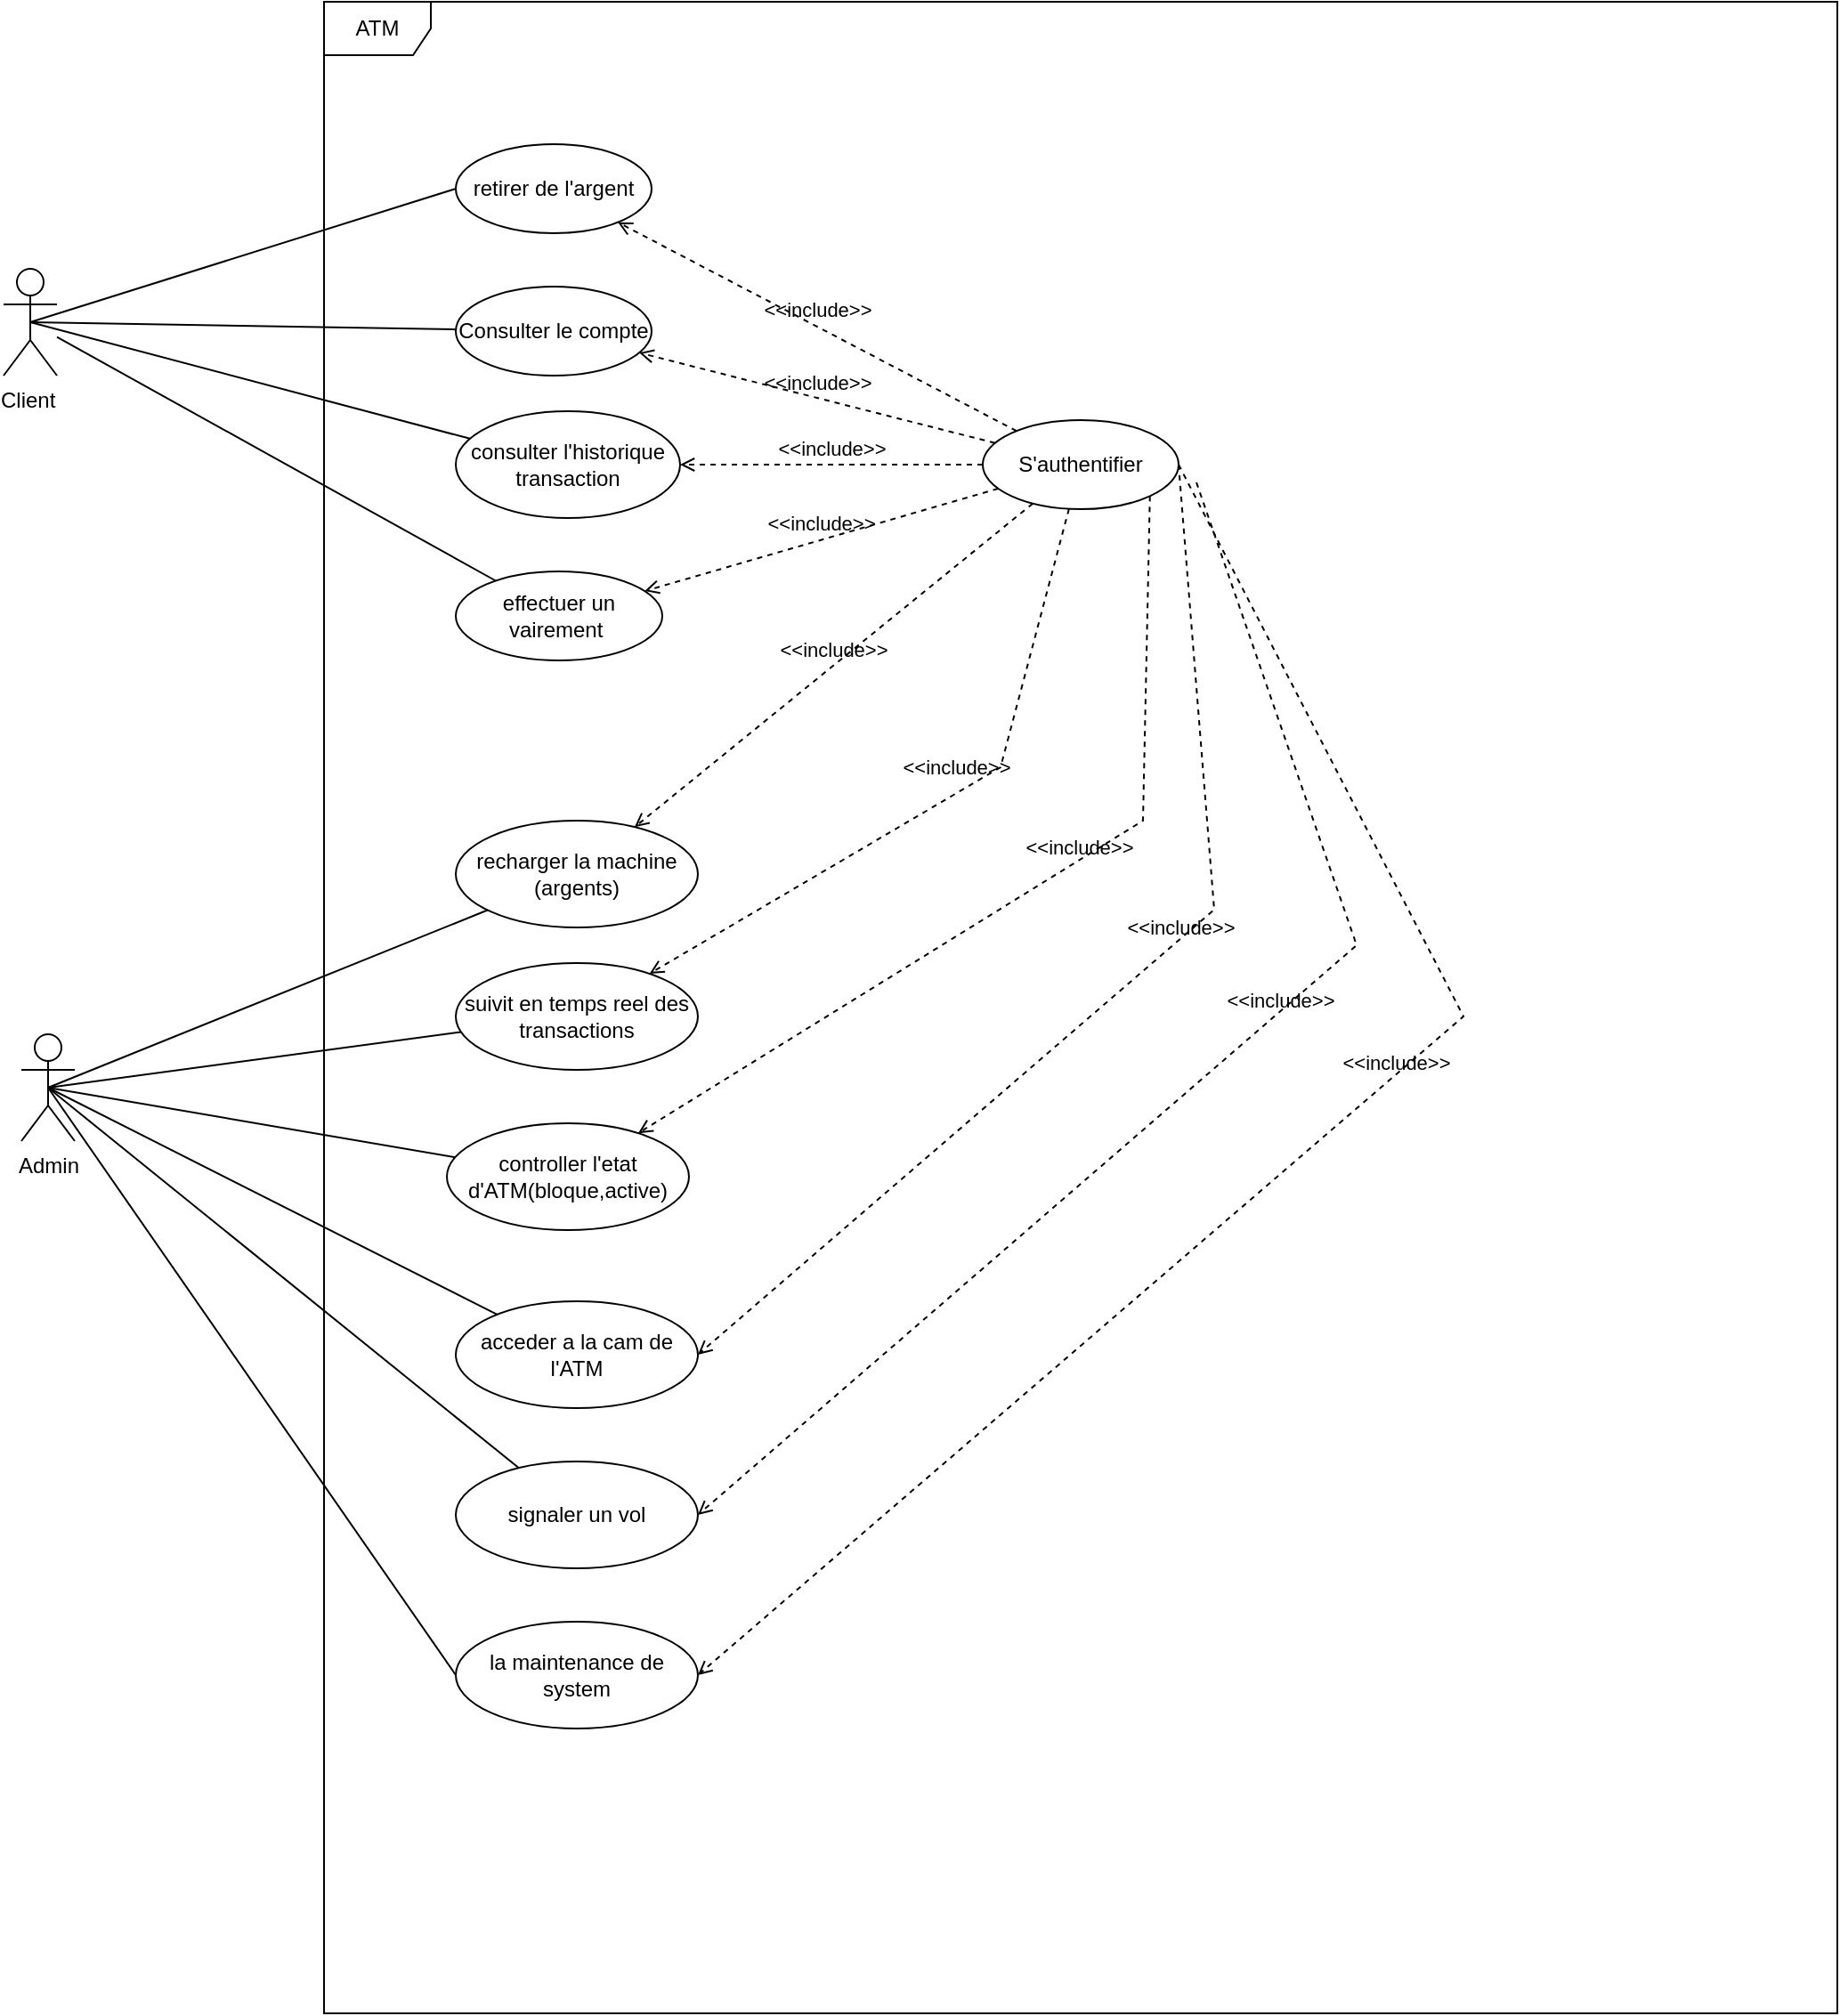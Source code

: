 <mxfile version="17.1.3" type="device"><diagram id="DglIn9R2ljJSFM2Ae6BL" name="Page-1"><mxGraphModel dx="1108" dy="450" grid="1" gridSize="10" guides="1" tooltips="1" connect="1" arrows="1" fold="1" page="1" pageScale="1" pageWidth="827" pageHeight="1169" math="0" shadow="0"><root><mxCell id="0"/><mxCell id="1" parent="0"/><mxCell id="B3tE0GvyI2mzriwC2eep-1" value="ATM" style="shape=umlFrame;whiteSpace=wrap;html=1;" vertex="1" parent="1"><mxGeometry x="230" y="20" width="850" height="1130" as="geometry"/></mxCell><mxCell id="B3tE0GvyI2mzriwC2eep-2" value="Client&amp;nbsp;" style="shape=umlActor;verticalLabelPosition=bottom;verticalAlign=top;html=1;outlineConnect=0;" vertex="1" parent="1"><mxGeometry x="50" y="170" width="30" height="60" as="geometry"/></mxCell><mxCell id="B3tE0GvyI2mzriwC2eep-5" value="Consulter le compte" style="ellipse;whiteSpace=wrap;html=1;" vertex="1" parent="1"><mxGeometry x="304" y="180" width="110" height="50" as="geometry"/></mxCell><mxCell id="B3tE0GvyI2mzriwC2eep-6" value="retirer de l'argent" style="ellipse;whiteSpace=wrap;html=1;" vertex="1" parent="1"><mxGeometry x="304" y="100" width="110" height="50" as="geometry"/></mxCell><mxCell id="B3tE0GvyI2mzriwC2eep-7" value="consulter l'historique transaction" style="ellipse;whiteSpace=wrap;html=1;" vertex="1" parent="1"><mxGeometry x="304" y="250" width="126" height="60" as="geometry"/></mxCell><mxCell id="B3tE0GvyI2mzriwC2eep-8" value="effectuer un vairement&amp;nbsp;" style="ellipse;whiteSpace=wrap;html=1;" vertex="1" parent="1"><mxGeometry x="304" y="340" width="116" height="50" as="geometry"/></mxCell><mxCell id="B3tE0GvyI2mzriwC2eep-9" value="S'authentifier" style="ellipse;whiteSpace=wrap;html=1;" vertex="1" parent="1"><mxGeometry x="600" y="255" width="110" height="50" as="geometry"/></mxCell><mxCell id="B3tE0GvyI2mzriwC2eep-15" value="&amp;lt;&amp;lt;include&amp;gt;&amp;gt;" style="html=1;verticalAlign=bottom;labelBackgroundColor=none;endArrow=open;endFill=0;dashed=1;rounded=0;" edge="1" parent="1" source="B3tE0GvyI2mzriwC2eep-9" target="B3tE0GvyI2mzriwC2eep-6"><mxGeometry width="160" relative="1" as="geometry"><mxPoint x="590" y="120" as="sourcePoint"/><mxPoint x="750" y="120" as="targetPoint"/></mxGeometry></mxCell><mxCell id="B3tE0GvyI2mzriwC2eep-16" value="&amp;lt;&amp;lt;include&amp;gt;&amp;gt;" style="html=1;verticalAlign=bottom;labelBackgroundColor=none;endArrow=open;endFill=0;dashed=1;rounded=0;" edge="1" parent="1" source="B3tE0GvyI2mzriwC2eep-9" target="B3tE0GvyI2mzriwC2eep-5"><mxGeometry width="160" relative="1" as="geometry"><mxPoint x="629.003" y="271.098" as="sourcePoint"/><mxPoint x="405.054" y="153.879" as="targetPoint"/></mxGeometry></mxCell><mxCell id="B3tE0GvyI2mzriwC2eep-17" value="&amp;lt;&amp;lt;include&amp;gt;&amp;gt;" style="html=1;verticalAlign=bottom;labelBackgroundColor=none;endArrow=open;endFill=0;dashed=1;rounded=0;" edge="1" parent="1" source="B3tE0GvyI2mzriwC2eep-9" target="B3tE0GvyI2mzriwC2eep-7"><mxGeometry width="160" relative="1" as="geometry"><mxPoint x="613.813" y="330.745" as="sourcePoint"/><mxPoint x="414.0" y="280.002" as="targetPoint"/></mxGeometry></mxCell><mxCell id="B3tE0GvyI2mzriwC2eep-18" value="&amp;lt;&amp;lt;include&amp;gt;&amp;gt;" style="html=1;verticalAlign=bottom;labelBackgroundColor=none;endArrow=open;endFill=0;dashed=1;rounded=0;" edge="1" parent="1" source="B3tE0GvyI2mzriwC2eep-9" target="B3tE0GvyI2mzriwC2eep-8"><mxGeometry width="160" relative="1" as="geometry"><mxPoint x="640" y="364.5" as="sourcePoint"/><mxPoint x="470" y="364.5" as="targetPoint"/></mxGeometry></mxCell><mxCell id="B3tE0GvyI2mzriwC2eep-19" value="" style="endArrow=none;html=1;rounded=0;exitX=0.5;exitY=0.5;exitDx=0;exitDy=0;exitPerimeter=0;entryX=0;entryY=0.5;entryDx=0;entryDy=0;" edge="1" parent="1" source="B3tE0GvyI2mzriwC2eep-2" target="B3tE0GvyI2mzriwC2eep-6"><mxGeometry width="50" height="50" relative="1" as="geometry"><mxPoint x="140" y="260" as="sourcePoint"/><mxPoint x="190" y="210" as="targetPoint"/></mxGeometry></mxCell><mxCell id="B3tE0GvyI2mzriwC2eep-20" value="" style="endArrow=none;html=1;rounded=0;exitX=0.5;exitY=0.5;exitDx=0;exitDy=0;exitPerimeter=0;" edge="1" parent="1" source="B3tE0GvyI2mzriwC2eep-2" target="B3tE0GvyI2mzriwC2eep-5"><mxGeometry width="50" height="50" relative="1" as="geometry"><mxPoint x="40" y="170" as="sourcePoint"/><mxPoint x="279" y="195" as="targetPoint"/></mxGeometry></mxCell><mxCell id="B3tE0GvyI2mzriwC2eep-21" value="" style="endArrow=none;html=1;rounded=0;exitX=0.5;exitY=0.5;exitDx=0;exitDy=0;exitPerimeter=0;" edge="1" parent="1" source="B3tE0GvyI2mzriwC2eep-2" target="B3tE0GvyI2mzriwC2eep-7"><mxGeometry width="50" height="50" relative="1" as="geometry"><mxPoint x="75" y="110" as="sourcePoint"/><mxPoint x="325.752" y="199.554" as="targetPoint"/></mxGeometry></mxCell><mxCell id="B3tE0GvyI2mzriwC2eep-22" value="" style="endArrow=none;html=1;rounded=0;" edge="1" parent="1" source="B3tE0GvyI2mzriwC2eep-2" target="B3tE0GvyI2mzriwC2eep-8"><mxGeometry width="50" height="50" relative="1" as="geometry"><mxPoint x="75" y="110" as="sourcePoint"/><mxPoint x="337.676" y="266.562" as="targetPoint"/></mxGeometry></mxCell><mxCell id="B3tE0GvyI2mzriwC2eep-23" value="Admin" style="shape=umlActor;verticalLabelPosition=bottom;verticalAlign=top;html=1;outlineConnect=0;" vertex="1" parent="1"><mxGeometry x="60" y="600" width="30" height="60" as="geometry"/></mxCell><mxCell id="B3tE0GvyI2mzriwC2eep-25" value="recharger la machine (argents)" style="ellipse;whiteSpace=wrap;html=1;" vertex="1" parent="1"><mxGeometry x="304" y="480" width="136" height="60" as="geometry"/></mxCell><mxCell id="B3tE0GvyI2mzriwC2eep-26" value="" style="endArrow=none;html=1;rounded=0;exitX=0.5;exitY=0.5;exitDx=0;exitDy=0;exitPerimeter=0;" edge="1" parent="1" source="B3tE0GvyI2mzriwC2eep-23" target="B3tE0GvyI2mzriwC2eep-25"><mxGeometry width="50" height="50" relative="1" as="geometry"><mxPoint x="180" y="540" as="sourcePoint"/><mxPoint x="230" y="490" as="targetPoint"/></mxGeometry></mxCell><mxCell id="B3tE0GvyI2mzriwC2eep-27" value="&amp;lt;&amp;lt;include&amp;gt;&amp;gt;" style="html=1;verticalAlign=bottom;labelBackgroundColor=none;endArrow=open;endFill=0;dashed=1;rounded=0;" edge="1" parent="1" source="B3tE0GvyI2mzriwC2eep-9" target="B3tE0GvyI2mzriwC2eep-25"><mxGeometry width="160" relative="1" as="geometry"><mxPoint x="600" y="505" as="sourcePoint"/><mxPoint x="399.997" y="467.561" as="targetPoint"/></mxGeometry></mxCell><mxCell id="B3tE0GvyI2mzriwC2eep-35" value="suivit en temps reel des transactions" style="ellipse;whiteSpace=wrap;html=1;" vertex="1" parent="1"><mxGeometry x="304" y="560" width="136" height="60" as="geometry"/></mxCell><mxCell id="B3tE0GvyI2mzriwC2eep-36" value="" style="endArrow=none;html=1;rounded=0;exitX=0.5;exitY=0.5;exitDx=0;exitDy=0;exitPerimeter=0;" edge="1" parent="1" source="B3tE0GvyI2mzriwC2eep-23" target="B3tE0GvyI2mzriwC2eep-35"><mxGeometry width="50" height="50" relative="1" as="geometry"><mxPoint x="95" y="520" as="sourcePoint"/><mxPoint x="314" y="520" as="targetPoint"/></mxGeometry></mxCell><mxCell id="B3tE0GvyI2mzriwC2eep-37" value="controller l'etat d'ATM(bloque,active)" style="ellipse;whiteSpace=wrap;html=1;" vertex="1" parent="1"><mxGeometry x="299" y="650" width="136" height="60" as="geometry"/></mxCell><mxCell id="B3tE0GvyI2mzriwC2eep-38" value="" style="endArrow=none;html=1;rounded=0;exitX=0.5;exitY=0.5;exitDx=0;exitDy=0;exitPerimeter=0;" edge="1" parent="1" source="B3tE0GvyI2mzriwC2eep-23" target="B3tE0GvyI2mzriwC2eep-37"><mxGeometry width="50" height="50" relative="1" as="geometry"><mxPoint x="95" y="520" as="sourcePoint"/><mxPoint x="324.513" y="583.976" as="targetPoint"/></mxGeometry></mxCell><mxCell id="B3tE0GvyI2mzriwC2eep-39" value="&amp;lt;&amp;lt;include&amp;gt;&amp;gt;" style="html=1;verticalAlign=bottom;labelBackgroundColor=none;endArrow=open;endFill=0;dashed=1;rounded=0;" edge="1" parent="1" source="B3tE0GvyI2mzriwC2eep-9" target="B3tE0GvyI2mzriwC2eep-35"><mxGeometry x="-0.07" y="-5" width="160" relative="1" as="geometry"><mxPoint x="638.135" y="311.815" as="sourcePoint"/><mxPoint x="414.441" y="493.634" as="targetPoint"/><Array as="points"><mxPoint x="610" y="450"/></Array><mxPoint as="offset"/></mxGeometry></mxCell><mxCell id="B3tE0GvyI2mzriwC2eep-42" value="&amp;lt;&amp;lt;include&amp;gt;&amp;gt;" style="html=1;verticalAlign=bottom;labelBackgroundColor=none;endArrow=open;endFill=0;dashed=1;rounded=0;exitX=1;exitY=1;exitDx=0;exitDy=0;" edge="1" parent="1" source="B3tE0GvyI2mzriwC2eep-9" target="B3tE0GvyI2mzriwC2eep-37"><mxGeometry x="-0.126" y="2" width="160" relative="1" as="geometry"><mxPoint x="658.43" y="314.821" as="sourcePoint"/><mxPoint x="422.8" y="576.0" as="targetPoint"/><Array as="points"><mxPoint x="690" y="480"/></Array><mxPoint as="offset"/></mxGeometry></mxCell><mxCell id="B3tE0GvyI2mzriwC2eep-43" value="acceder a la cam de l'ATM" style="ellipse;whiteSpace=wrap;html=1;" vertex="1" parent="1"><mxGeometry x="304" y="750" width="136" height="60" as="geometry"/></mxCell><mxCell id="B3tE0GvyI2mzriwC2eep-44" value="" style="endArrow=none;html=1;rounded=0;exitX=0.5;exitY=0.5;exitDx=0;exitDy=0;exitPerimeter=0;" edge="1" parent="1" source="B3tE0GvyI2mzriwC2eep-23" target="B3tE0GvyI2mzriwC2eep-43"><mxGeometry width="50" height="50" relative="1" as="geometry"><mxPoint x="95" y="520" as="sourcePoint"/><mxPoint x="336.841" y="665.791" as="targetPoint"/></mxGeometry></mxCell><mxCell id="B3tE0GvyI2mzriwC2eep-45" value="signaler un vol" style="ellipse;whiteSpace=wrap;html=1;" vertex="1" parent="1"><mxGeometry x="304" y="840" width="136" height="60" as="geometry"/></mxCell><mxCell id="B3tE0GvyI2mzriwC2eep-46" value="" style="endArrow=none;html=1;rounded=0;exitX=0.5;exitY=0.5;exitDx=0;exitDy=0;exitPerimeter=0;" edge="1" parent="1" source="B3tE0GvyI2mzriwC2eep-23" target="B3tE0GvyI2mzriwC2eep-45"><mxGeometry width="50" height="50" relative="1" as="geometry"><mxPoint x="95" y="520" as="sourcePoint"/><mxPoint x="353.128" y="762.838" as="targetPoint"/></mxGeometry></mxCell><mxCell id="B3tE0GvyI2mzriwC2eep-47" value="&amp;lt;&amp;lt;include&amp;gt;&amp;gt;" style="html=1;verticalAlign=bottom;labelBackgroundColor=none;endArrow=open;endFill=0;dashed=1;rounded=0;exitX=1;exitY=0.5;exitDx=0;exitDy=0;entryX=1;entryY=0.5;entryDx=0;entryDy=0;" edge="1" parent="1" source="B3tE0GvyI2mzriwC2eep-9" target="B3tE0GvyI2mzriwC2eep-43"><mxGeometry x="-0.126" y="2" width="160" relative="1" as="geometry"><mxPoint x="703.891" y="307.678" as="sourcePoint"/><mxPoint x="416.459" y="665.567" as="targetPoint"/><Array as="points"><mxPoint x="730" y="530"/></Array><mxPoint as="offset"/></mxGeometry></mxCell><mxCell id="B3tE0GvyI2mzriwC2eep-48" value="&amp;lt;&amp;lt;include&amp;gt;&amp;gt;" style="html=1;verticalAlign=bottom;labelBackgroundColor=none;endArrow=open;endFill=0;dashed=1;rounded=0;exitX=1;exitY=0.5;exitDx=0;exitDy=0;entryX=1;entryY=0.5;entryDx=0;entryDy=0;" edge="1" parent="1" target="B3tE0GvyI2mzriwC2eep-45"><mxGeometry x="-0.126" y="2" width="160" relative="1" as="geometry"><mxPoint x="720" y="290" as="sourcePoint"/><mxPoint x="450" y="790" as="targetPoint"/><Array as="points"><mxPoint x="810" y="550"/></Array><mxPoint as="offset"/></mxGeometry></mxCell><mxCell id="B3tE0GvyI2mzriwC2eep-49" value="la maintenance de system" style="ellipse;whiteSpace=wrap;html=1;" vertex="1" parent="1"><mxGeometry x="304" y="930" width="136" height="60" as="geometry"/></mxCell><mxCell id="B3tE0GvyI2mzriwC2eep-50" value="" style="endArrow=none;html=1;rounded=0;exitX=0.5;exitY=0.5;exitDx=0;exitDy=0;exitPerimeter=0;entryX=0;entryY=0.5;entryDx=0;entryDy=0;" edge="1" parent="1" source="B3tE0GvyI2mzriwC2eep-23" target="B3tE0GvyI2mzriwC2eep-49"><mxGeometry width="50" height="50" relative="1" as="geometry"><mxPoint x="85" y="640" as="sourcePoint"/><mxPoint x="349.415" y="853.669" as="targetPoint"/></mxGeometry></mxCell><mxCell id="B3tE0GvyI2mzriwC2eep-51" value="&amp;lt;&amp;lt;include&amp;gt;&amp;gt;" style="html=1;verticalAlign=bottom;labelBackgroundColor=none;endArrow=open;endFill=0;dashed=1;rounded=0;entryX=1;entryY=0.5;entryDx=0;entryDy=0;exitX=1;exitY=0.5;exitDx=0;exitDy=0;" edge="1" parent="1" source="B3tE0GvyI2mzriwC2eep-9" target="B3tE0GvyI2mzriwC2eep-49"><mxGeometry x="-0.126" y="2" width="160" relative="1" as="geometry"><mxPoint x="730" y="300" as="sourcePoint"/><mxPoint x="450" y="880" as="targetPoint"/><Array as="points"><mxPoint x="870" y="590"/></Array><mxPoint as="offset"/></mxGeometry></mxCell></root></mxGraphModel></diagram></mxfile>